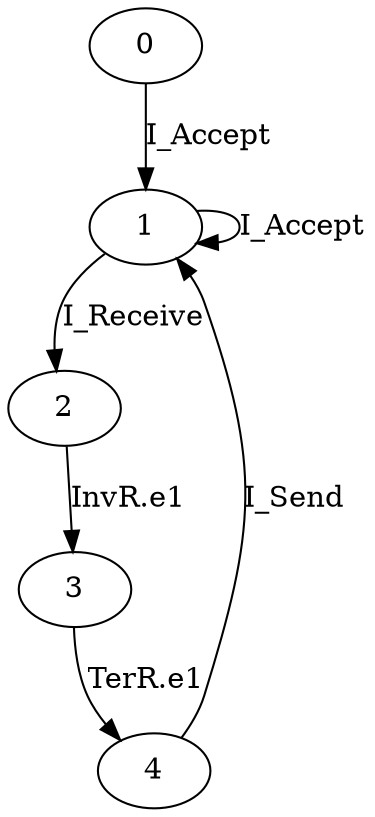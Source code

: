 digraph G {
  0 -> 1 [ label="I_Accept" ];
  1 -> 1 [ label="I_Accept" ];
  1 -> 2 [ label="I_Receive" ];
  2 -> 3 [ label="InvR.e1" ];
  3 -> 4 [ label="TerR.e1" ];
  4 -> 1 [ label="I_Send" ];
}
